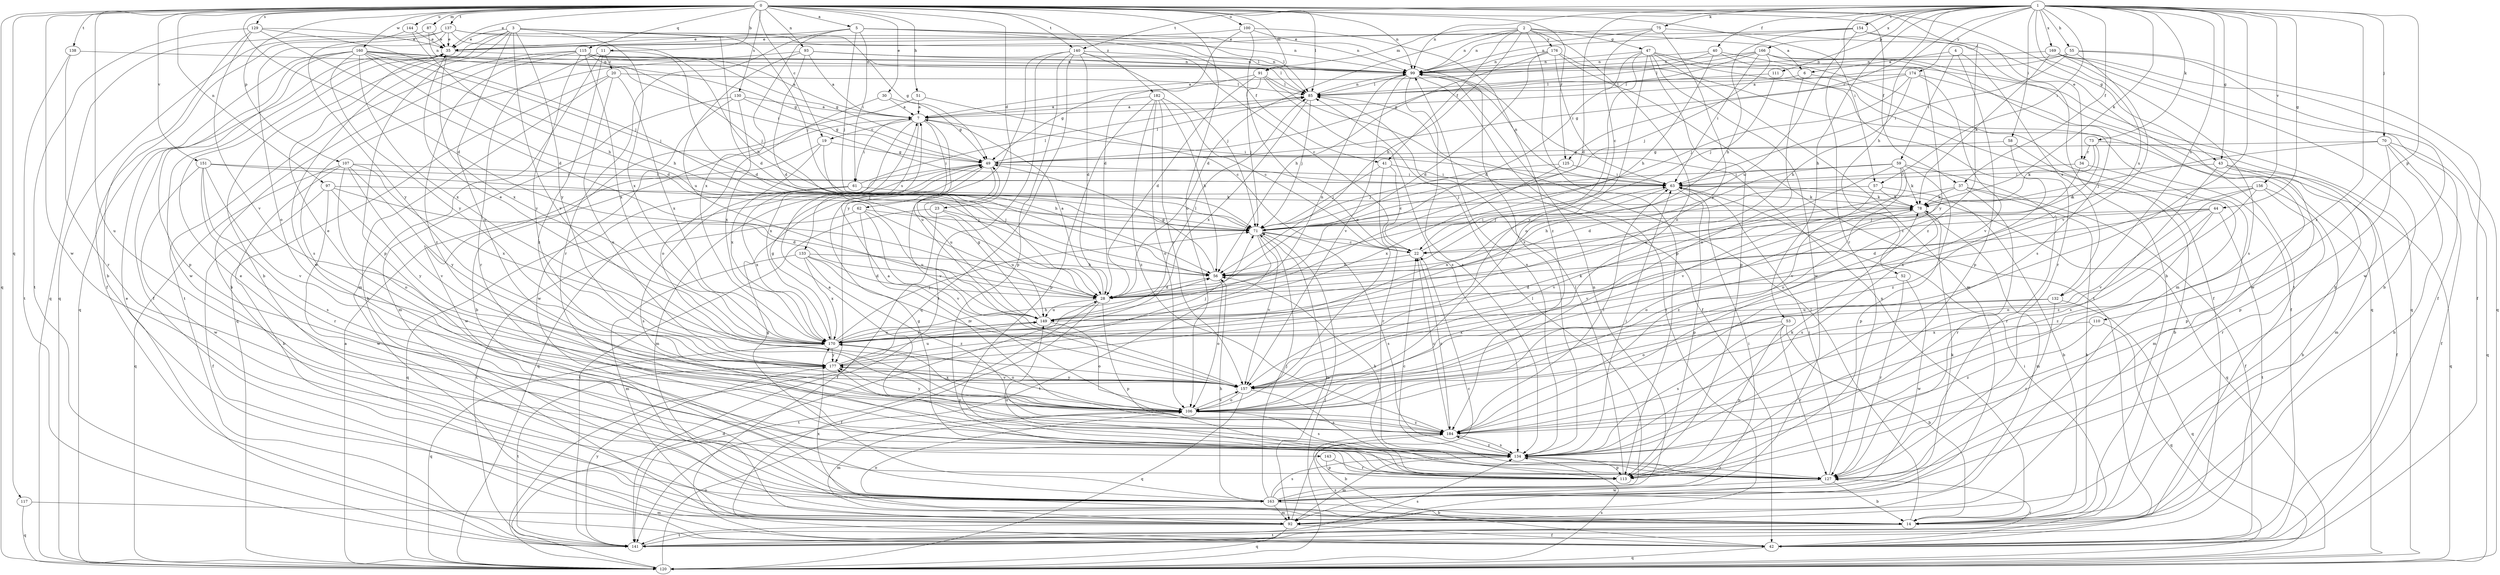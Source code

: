 strict digraph  {
0;
1;
2;
3;
4;
5;
6;
7;
11;
14;
19;
20;
22;
23;
28;
30;
34;
35;
37;
40;
41;
42;
43;
44;
47;
49;
51;
52;
53;
55;
56;
57;
58;
59;
61;
62;
63;
70;
71;
73;
75;
78;
85;
87;
91;
92;
93;
97;
99;
100;
106;
107;
110;
111;
113;
115;
117;
120;
125;
127;
129;
130;
132;
133;
134;
137;
138;
140;
141;
143;
144;
149;
151;
154;
156;
157;
160;
163;
166;
169;
170;
174;
176;
177;
182;
184;
0 -> 5  [label=a];
0 -> 11  [label=b];
0 -> 19  [label=c];
0 -> 23  [label=d];
0 -> 28  [label=d];
0 -> 30  [label=e];
0 -> 34  [label=e];
0 -> 35  [label=e];
0 -> 37  [label=f];
0 -> 43  [label=g];
0 -> 51  [label=h];
0 -> 57  [label=i];
0 -> 85  [label=l];
0 -> 87  [label=m];
0 -> 91  [label=m];
0 -> 93  [label=n];
0 -> 97  [label=n];
0 -> 99  [label=n];
0 -> 100  [label=o];
0 -> 106  [label=o];
0 -> 107  [label=p];
0 -> 115  [label=q];
0 -> 117  [label=q];
0 -> 120  [label=q];
0 -> 125  [label=r];
0 -> 129  [label=s];
0 -> 130  [label=s];
0 -> 137  [label=t];
0 -> 138  [label=t];
0 -> 140  [label=t];
0 -> 143  [label=u];
0 -> 144  [label=u];
0 -> 151  [label=v];
0 -> 160  [label=w];
0 -> 163  [label=w];
0 -> 182  [label=z];
1 -> 28  [label=d];
1 -> 37  [label=f];
1 -> 40  [label=f];
1 -> 43  [label=g];
1 -> 44  [label=g];
1 -> 52  [label=h];
1 -> 53  [label=h];
1 -> 55  [label=h];
1 -> 57  [label=i];
1 -> 58  [label=i];
1 -> 70  [label=j];
1 -> 73  [label=k];
1 -> 75  [label=k];
1 -> 78  [label=k];
1 -> 99  [label=n];
1 -> 110  [label=p];
1 -> 111  [label=p];
1 -> 125  [label=r];
1 -> 127  [label=r];
1 -> 132  [label=s];
1 -> 140  [label=t];
1 -> 149  [label=u];
1 -> 154  [label=v];
1 -> 156  [label=v];
1 -> 157  [label=v];
1 -> 166  [label=x];
1 -> 169  [label=x];
1 -> 174  [label=y];
1 -> 184  [label=z];
2 -> 6  [label=a];
2 -> 28  [label=d];
2 -> 41  [label=f];
2 -> 47  [label=g];
2 -> 56  [label=h];
2 -> 91  [label=m];
2 -> 99  [label=n];
2 -> 106  [label=o];
2 -> 113  [label=p];
2 -> 176  [label=y];
3 -> 14  [label=b];
3 -> 28  [label=d];
3 -> 35  [label=e];
3 -> 49  [label=g];
3 -> 71  [label=j];
3 -> 106  [label=o];
3 -> 113  [label=p];
3 -> 157  [label=v];
3 -> 163  [label=w];
3 -> 170  [label=x];
3 -> 177  [label=y];
4 -> 6  [label=a];
4 -> 59  [label=i];
4 -> 113  [label=p];
4 -> 132  [label=s];
5 -> 35  [label=e];
5 -> 41  [label=f];
5 -> 61  [label=i];
5 -> 71  [label=j];
5 -> 85  [label=l];
5 -> 99  [label=n];
5 -> 127  [label=r];
5 -> 170  [label=x];
6 -> 42  [label=f];
6 -> 85  [label=l];
6 -> 106  [label=o];
7 -> 19  [label=c];
7 -> 61  [label=i];
7 -> 62  [label=i];
7 -> 63  [label=i];
7 -> 133  [label=s];
7 -> 149  [label=u];
7 -> 170  [label=x];
11 -> 20  [label=c];
11 -> 28  [label=d];
11 -> 92  [label=m];
11 -> 127  [label=r];
11 -> 184  [label=z];
14 -> 85  [label=l];
14 -> 99  [label=n];
14 -> 106  [label=o];
14 -> 141  [label=t];
14 -> 170  [label=x];
19 -> 49  [label=g];
19 -> 56  [label=h];
19 -> 163  [label=w];
19 -> 170  [label=x];
20 -> 14  [label=b];
20 -> 85  [label=l];
20 -> 106  [label=o];
20 -> 120  [label=q];
20 -> 170  [label=x];
22 -> 56  [label=h];
22 -> 63  [label=i];
22 -> 184  [label=z];
23 -> 42  [label=f];
23 -> 71  [label=j];
23 -> 141  [label=t];
23 -> 149  [label=u];
28 -> 7  [label=a];
28 -> 42  [label=f];
28 -> 113  [label=p];
28 -> 141  [label=t];
28 -> 149  [label=u];
30 -> 7  [label=a];
30 -> 49  [label=g];
30 -> 106  [label=o];
34 -> 63  [label=i];
34 -> 92  [label=m];
34 -> 157  [label=v];
35 -> 99  [label=n];
35 -> 163  [label=w];
35 -> 170  [label=x];
37 -> 14  [label=b];
37 -> 42  [label=f];
37 -> 78  [label=k];
37 -> 127  [label=r];
37 -> 157  [label=v];
40 -> 7  [label=a];
40 -> 56  [label=h];
40 -> 92  [label=m];
40 -> 99  [label=n];
40 -> 127  [label=r];
41 -> 22  [label=c];
41 -> 63  [label=i];
41 -> 71  [label=j];
41 -> 127  [label=r];
42 -> 63  [label=i];
42 -> 120  [label=q];
42 -> 184  [label=z];
43 -> 42  [label=f];
43 -> 63  [label=i];
43 -> 113  [label=p];
43 -> 120  [label=q];
43 -> 134  [label=s];
44 -> 22  [label=c];
44 -> 28  [label=d];
44 -> 71  [label=j];
44 -> 106  [label=o];
44 -> 141  [label=t];
44 -> 184  [label=z];
47 -> 28  [label=d];
47 -> 42  [label=f];
47 -> 92  [label=m];
47 -> 99  [label=n];
47 -> 106  [label=o];
47 -> 113  [label=p];
47 -> 120  [label=q];
47 -> 157  [label=v];
47 -> 163  [label=w];
49 -> 63  [label=i];
49 -> 85  [label=l];
49 -> 92  [label=m];
49 -> 120  [label=q];
49 -> 149  [label=u];
49 -> 157  [label=v];
51 -> 7  [label=a];
51 -> 14  [label=b];
51 -> 22  [label=c];
52 -> 28  [label=d];
52 -> 127  [label=r];
52 -> 163  [label=w];
53 -> 14  [label=b];
53 -> 113  [label=p];
53 -> 127  [label=r];
53 -> 134  [label=s];
53 -> 170  [label=x];
55 -> 7  [label=a];
55 -> 42  [label=f];
55 -> 63  [label=i];
55 -> 99  [label=n];
55 -> 157  [label=v];
55 -> 163  [label=w];
56 -> 28  [label=d];
56 -> 49  [label=g];
56 -> 106  [label=o];
57 -> 14  [label=b];
57 -> 56  [label=h];
57 -> 78  [label=k];
57 -> 184  [label=z];
58 -> 14  [label=b];
58 -> 49  [label=g];
58 -> 184  [label=z];
59 -> 28  [label=d];
59 -> 63  [label=i];
59 -> 71  [label=j];
59 -> 78  [label=k];
59 -> 106  [label=o];
59 -> 113  [label=p];
59 -> 127  [label=r];
59 -> 149  [label=u];
59 -> 157  [label=v];
61 -> 78  [label=k];
61 -> 85  [label=l];
61 -> 120  [label=q];
61 -> 134  [label=s];
61 -> 170  [label=x];
62 -> 71  [label=j];
62 -> 141  [label=t];
62 -> 149  [label=u];
62 -> 157  [label=v];
62 -> 184  [label=z];
63 -> 78  [label=k];
63 -> 99  [label=n];
63 -> 113  [label=p];
63 -> 120  [label=q];
63 -> 170  [label=x];
70 -> 14  [label=b];
70 -> 42  [label=f];
70 -> 49  [label=g];
70 -> 71  [label=j];
70 -> 113  [label=p];
70 -> 120  [label=q];
71 -> 22  [label=c];
71 -> 92  [label=m];
71 -> 134  [label=s];
71 -> 141  [label=t];
71 -> 157  [label=v];
73 -> 22  [label=c];
73 -> 78  [label=k];
73 -> 92  [label=m];
73 -> 34  [label=r];
75 -> 14  [label=b];
75 -> 22  [label=c];
75 -> 35  [label=e];
75 -> 99  [label=n];
75 -> 177  [label=y];
78 -> 71  [label=j];
78 -> 92  [label=m];
78 -> 106  [label=o];
78 -> 134  [label=s];
78 -> 157  [label=v];
85 -> 7  [label=a];
85 -> 71  [label=j];
85 -> 99  [label=n];
85 -> 170  [label=x];
87 -> 35  [label=e];
87 -> 99  [label=n];
87 -> 120  [label=q];
91 -> 28  [label=d];
91 -> 42  [label=f];
91 -> 49  [label=g];
91 -> 71  [label=j];
91 -> 85  [label=l];
91 -> 134  [label=s];
92 -> 22  [label=c];
92 -> 42  [label=f];
92 -> 120  [label=q];
92 -> 141  [label=t];
93 -> 7  [label=a];
93 -> 28  [label=d];
93 -> 85  [label=l];
93 -> 99  [label=n];
93 -> 134  [label=s];
93 -> 149  [label=u];
97 -> 28  [label=d];
97 -> 42  [label=f];
97 -> 78  [label=k];
97 -> 163  [label=w];
97 -> 177  [label=y];
99 -> 85  [label=l];
99 -> 134  [label=s];
99 -> 141  [label=t];
99 -> 157  [label=v];
100 -> 28  [label=d];
100 -> 35  [label=e];
100 -> 106  [label=o];
100 -> 134  [label=s];
100 -> 184  [label=z];
106 -> 35  [label=e];
106 -> 92  [label=m];
106 -> 134  [label=s];
106 -> 157  [label=v];
106 -> 170  [label=x];
106 -> 177  [label=y];
106 -> 184  [label=z];
107 -> 14  [label=b];
107 -> 63  [label=i];
107 -> 106  [label=o];
107 -> 120  [label=q];
107 -> 157  [label=v];
107 -> 170  [label=x];
107 -> 177  [label=y];
110 -> 120  [label=q];
110 -> 170  [label=x];
110 -> 184  [label=z];
111 -> 71  [label=j];
111 -> 85  [label=l];
113 -> 49  [label=g];
113 -> 85  [label=l];
113 -> 149  [label=u];
115 -> 7  [label=a];
115 -> 14  [label=b];
115 -> 49  [label=g];
115 -> 71  [label=j];
115 -> 99  [label=n];
115 -> 141  [label=t];
115 -> 170  [label=x];
115 -> 177  [label=y];
115 -> 184  [label=z];
117 -> 92  [label=m];
117 -> 120  [label=q];
120 -> 7  [label=a];
120 -> 28  [label=d];
120 -> 71  [label=j];
120 -> 106  [label=o];
120 -> 134  [label=s];
125 -> 63  [label=i];
125 -> 71  [label=j];
125 -> 170  [label=x];
127 -> 14  [label=b];
127 -> 22  [label=c];
127 -> 63  [label=i];
127 -> 163  [label=w];
129 -> 14  [label=b];
129 -> 28  [label=d];
129 -> 35  [label=e];
129 -> 71  [label=j];
129 -> 141  [label=t];
129 -> 157  [label=v];
130 -> 7  [label=a];
130 -> 49  [label=g];
130 -> 92  [label=m];
130 -> 163  [label=w];
130 -> 170  [label=x];
132 -> 106  [label=o];
132 -> 120  [label=q];
132 -> 127  [label=r];
132 -> 149  [label=u];
133 -> 28  [label=d];
133 -> 56  [label=h];
133 -> 92  [label=m];
133 -> 157  [label=v];
133 -> 170  [label=x];
133 -> 184  [label=z];
134 -> 7  [label=a];
134 -> 56  [label=h];
134 -> 63  [label=i];
134 -> 78  [label=k];
134 -> 92  [label=m];
134 -> 99  [label=n];
134 -> 113  [label=p];
134 -> 127  [label=r];
134 -> 184  [label=z];
137 -> 35  [label=e];
137 -> 42  [label=f];
137 -> 56  [label=h];
137 -> 85  [label=l];
137 -> 99  [label=n];
137 -> 106  [label=o];
137 -> 120  [label=q];
138 -> 99  [label=n];
138 -> 127  [label=r];
138 -> 141  [label=t];
140 -> 22  [label=c];
140 -> 28  [label=d];
140 -> 71  [label=j];
140 -> 99  [label=n];
140 -> 113  [label=p];
140 -> 120  [label=q];
140 -> 141  [label=t];
140 -> 177  [label=y];
141 -> 35  [label=e];
141 -> 127  [label=r];
141 -> 134  [label=s];
141 -> 177  [label=y];
143 -> 113  [label=p];
143 -> 127  [label=r];
144 -> 35  [label=e];
144 -> 56  [label=h];
144 -> 177  [label=y];
149 -> 49  [label=g];
149 -> 85  [label=l];
149 -> 99  [label=n];
149 -> 106  [label=o];
149 -> 170  [label=x];
151 -> 63  [label=i];
151 -> 71  [label=j];
151 -> 127  [label=r];
151 -> 134  [label=s];
151 -> 157  [label=v];
151 -> 163  [label=w];
154 -> 35  [label=e];
154 -> 56  [label=h];
154 -> 99  [label=n];
154 -> 141  [label=t];
154 -> 149  [label=u];
154 -> 184  [label=z];
156 -> 14  [label=b];
156 -> 78  [label=k];
156 -> 127  [label=r];
156 -> 157  [label=v];
156 -> 170  [label=x];
156 -> 184  [label=z];
157 -> 106  [label=o];
157 -> 120  [label=q];
157 -> 134  [label=s];
157 -> 177  [label=y];
160 -> 28  [label=d];
160 -> 42  [label=f];
160 -> 49  [label=g];
160 -> 56  [label=h];
160 -> 63  [label=i];
160 -> 71  [label=j];
160 -> 99  [label=n];
160 -> 113  [label=p];
160 -> 120  [label=q];
160 -> 170  [label=x];
160 -> 177  [label=y];
163 -> 14  [label=b];
163 -> 35  [label=e];
163 -> 49  [label=g];
163 -> 56  [label=h];
163 -> 63  [label=i];
163 -> 71  [label=j];
163 -> 78  [label=k];
163 -> 85  [label=l];
163 -> 92  [label=m];
163 -> 99  [label=n];
163 -> 134  [label=s];
166 -> 14  [label=b];
166 -> 49  [label=g];
166 -> 63  [label=i];
166 -> 71  [label=j];
166 -> 85  [label=l];
166 -> 99  [label=n];
166 -> 134  [label=s];
166 -> 177  [label=y];
169 -> 14  [label=b];
169 -> 42  [label=f];
169 -> 78  [label=k];
169 -> 99  [label=n];
169 -> 120  [label=q];
169 -> 134  [label=s];
170 -> 35  [label=e];
170 -> 49  [label=g];
170 -> 56  [label=h];
170 -> 71  [label=j];
170 -> 78  [label=k];
170 -> 106  [label=o];
170 -> 120  [label=q];
170 -> 149  [label=u];
170 -> 177  [label=y];
174 -> 49  [label=g];
174 -> 56  [label=h];
174 -> 71  [label=j];
174 -> 85  [label=l];
174 -> 157  [label=v];
174 -> 163  [label=w];
176 -> 28  [label=d];
176 -> 56  [label=h];
176 -> 63  [label=i];
176 -> 99  [label=n];
176 -> 120  [label=q];
176 -> 141  [label=t];
177 -> 71  [label=j];
177 -> 141  [label=t];
177 -> 149  [label=u];
177 -> 157  [label=v];
182 -> 7  [label=a];
182 -> 22  [label=c];
182 -> 56  [label=h];
182 -> 106  [label=o];
182 -> 113  [label=p];
182 -> 157  [label=v];
182 -> 184  [label=z];
184 -> 7  [label=a];
184 -> 14  [label=b];
184 -> 22  [label=c];
184 -> 63  [label=i];
184 -> 134  [label=s];
184 -> 177  [label=y];
}
